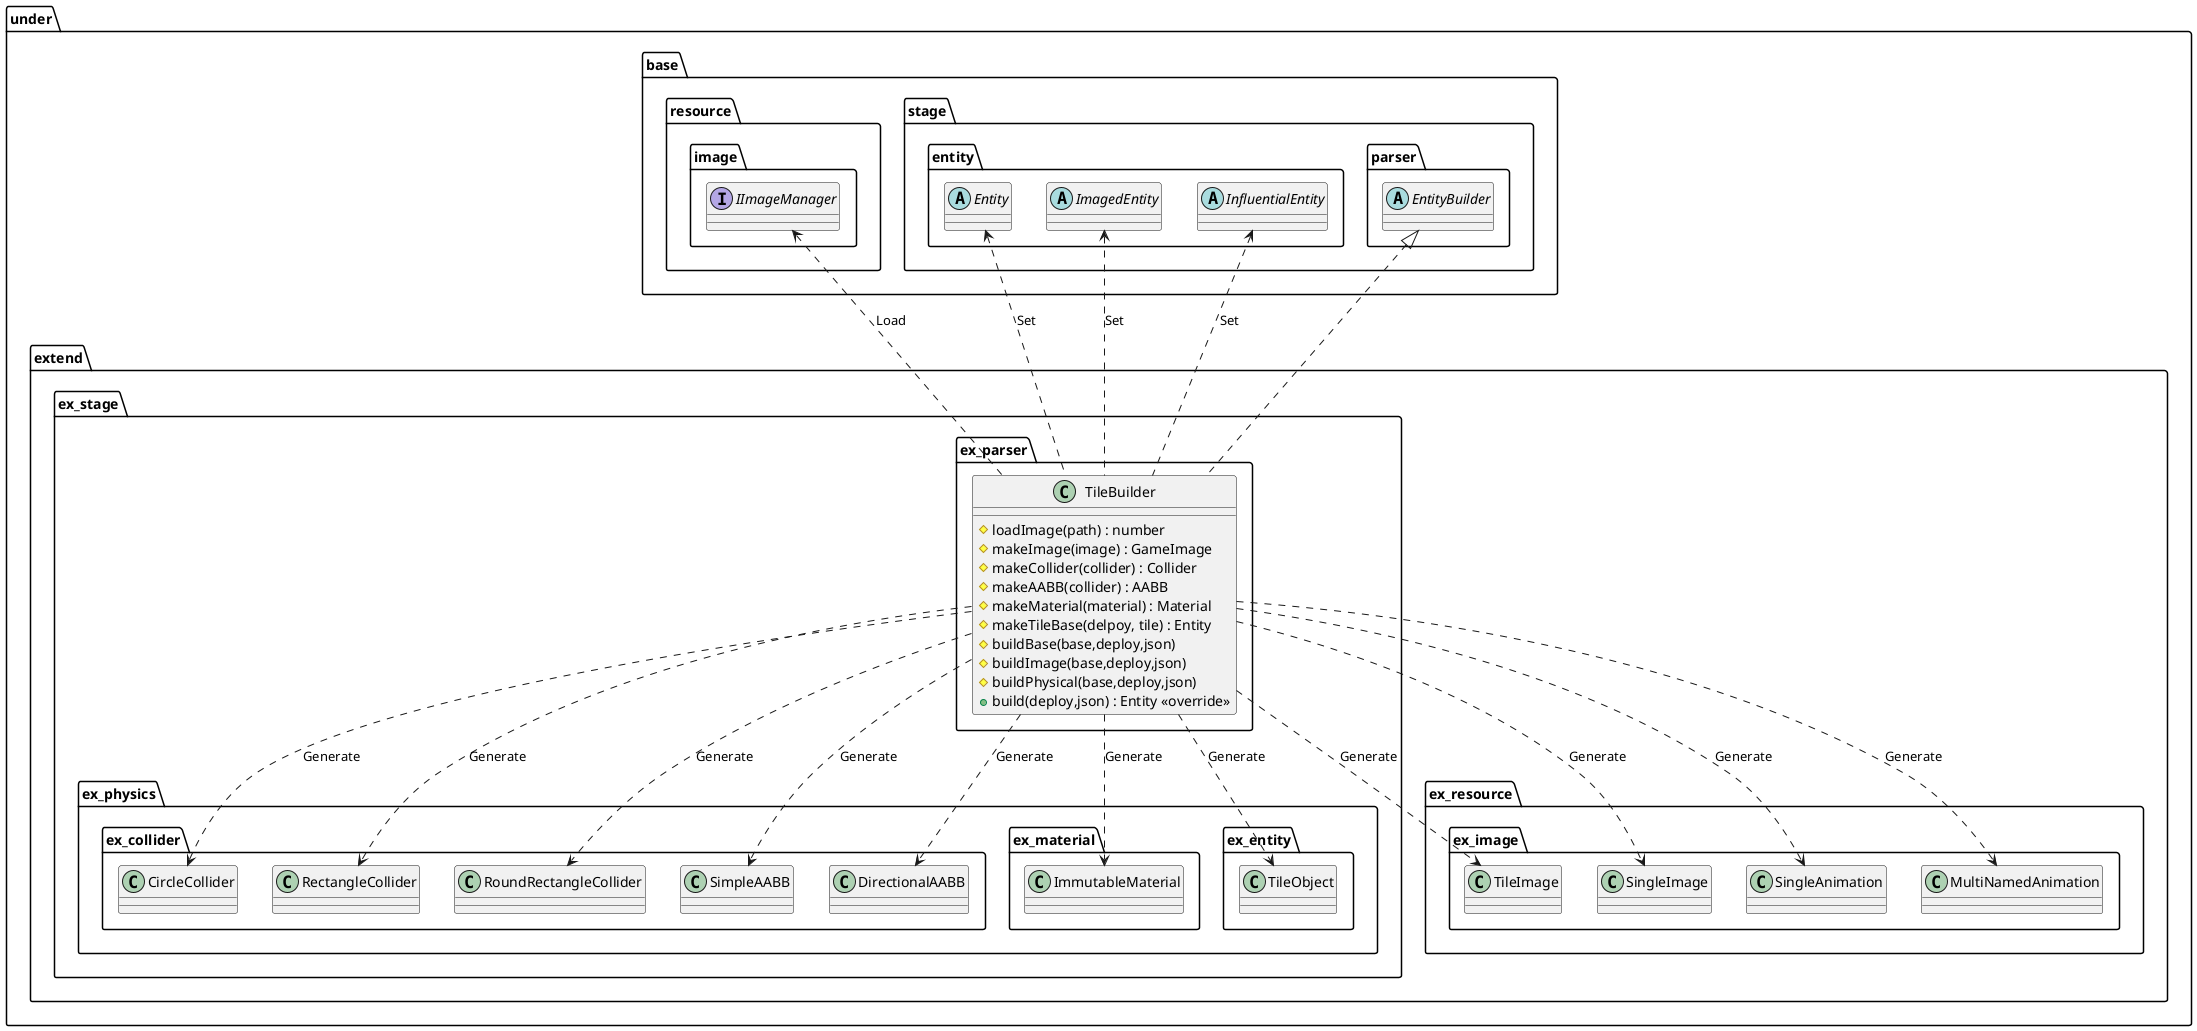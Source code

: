 @startuml ParserBuilder

package under {
    package extend {
        package ex_stage {
            package ex_parser {
                class TileBuilder {
                    #loadImage(path) : number
                    #makeImage(image) : GameImage
                    #makeCollider(collider) : Collider
                    #makeAABB(collider) : AABB
                    #makeMaterial(material) : Material
                    #makeTileBase(delpoy, tile) : Entity
                    #buildBase(base,deploy,json)
                    #buildImage(base,deploy,json)
                    #buildPhysical(base,deploy,json)
                    +build(deploy,json) : Entity <<override>>
                }
            }
        }
    }
}

package under {
    package base {
        package resource {
            package image {
                interface IImageManager
            }
        }
        package stage {
            package entity {
                abstract Entity
                abstract ImagedEntity
                abstract InfluentialEntity
            }
            package parser {
                abstract EntityBuilder
            }
        }
    }
    package extend {
        package ex_resource {
            package ex_image {
                class TileImage
                class SingleImage
                class SingleAnimation
                class MultiNamedAnimation
            }
        }
        package ex_stage {
            package ex_physics {
                package ex_collider {
                    class CircleCollider
                    class RectangleCollider
                    class RoundRectangleCollider
                    class SimpleAABB
                    class DirectionalAABB
                }
                package ex_material {
                    class ImmutableMaterial
                }
                package ex_entity {
                    class TileObject
                }
            }
        }

    }
}

TileBuilder ..> TileImage : Generate
TileBuilder ..> SingleImage : Generate
TileBuilder ..> SingleAnimation : Generate
TileBuilder ..> MultiNamedAnimation : Generate
TileBuilder ..> RectangleCollider : Generate
TileBuilder ..> CircleCollider : Generate
TileBuilder ..> RoundRectangleCollider : Generate
TileBuilder ..> SimpleAABB : Generate
TileBuilder ..> DirectionalAABB : Generate
TileBuilder ..> ImmutableMaterial : Generate
TileBuilder ..> TileObject : Generate
IImageManager <.. TileBuilder : Load
Entity <.. TileBuilder : Set
ImagedEntity <.. TileBuilder : Set
InfluentialEntity <.. TileBuilder : Set

EntityBuilder <|.. TileBuilder

@enduml
